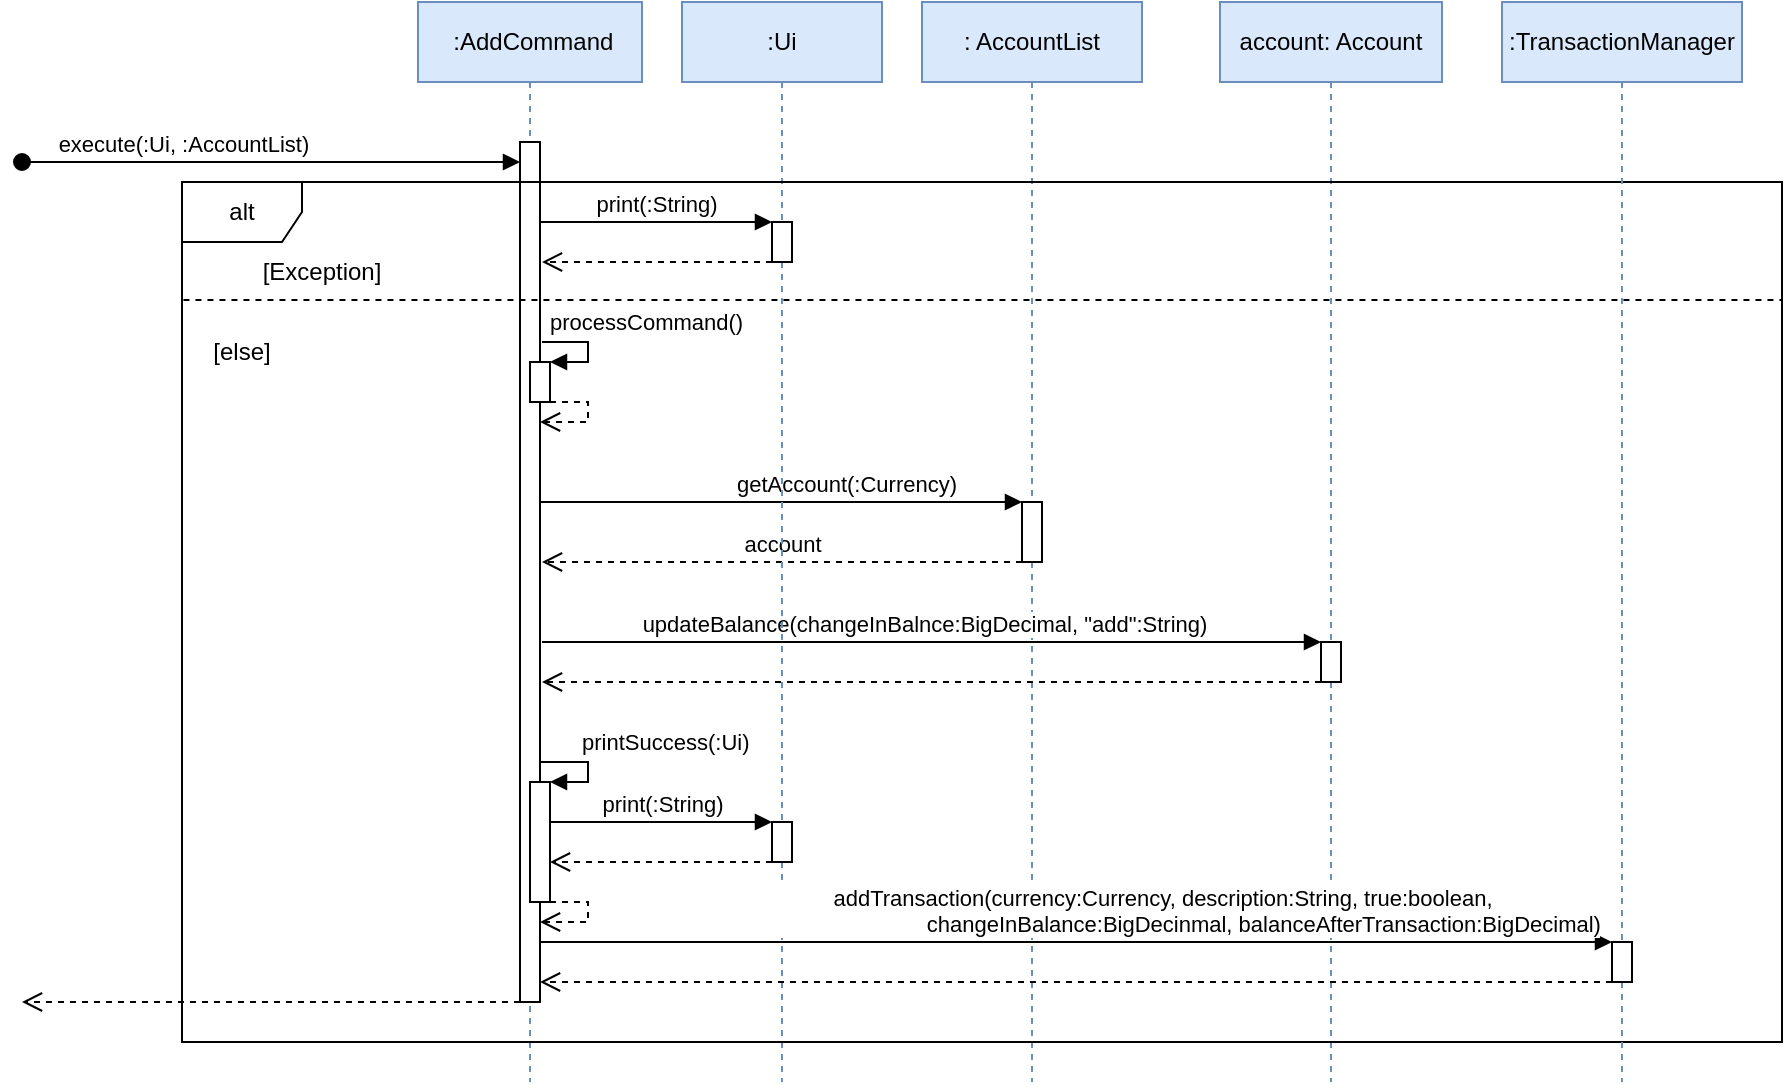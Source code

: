 <mxfile version="21.1.1" type="device">
  <diagram name="Page-1" id="2YBvvXClWsGukQMizWep">
    <mxGraphModel dx="1063" dy="542" grid="1" gridSize="10" guides="1" tooltips="1" connect="1" arrows="1" fold="1" page="0" pageScale="1" pageWidth="850" pageHeight="1100" background="#FFFFFF" math="0" shadow="0">
      <root>
        <mxCell id="0" />
        <mxCell id="1" parent="0" />
        <mxCell id="cWejEI39qg-8yP3Bkxt4-16" value="&amp;nbsp;:AddCommand" style="shape=umlLifeline;perimeter=lifelinePerimeter;whiteSpace=wrap;html=1;container=1;dropTarget=0;collapsible=0;recursiveResize=0;outlineConnect=0;portConstraint=eastwest;newEdgeStyle={&quot;edgeStyle&quot;:&quot;elbowEdgeStyle&quot;,&quot;elbow&quot;:&quot;vertical&quot;,&quot;curved&quot;:0,&quot;rounded&quot;:0};fillColor=#dae8fc;strokeColor=#6c8ebf;" parent="1" vertex="1">
          <mxGeometry x="378" y="160" width="112" height="540" as="geometry" />
        </mxCell>
        <mxCell id="cWejEI39qg-8yP3Bkxt4-24" value="" style="html=1;points=[];perimeter=orthogonalPerimeter;outlineConnect=0;targetShapes=umlLifeline;portConstraint=eastwest;newEdgeStyle={&quot;edgeStyle&quot;:&quot;elbowEdgeStyle&quot;,&quot;elbow&quot;:&quot;vertical&quot;,&quot;curved&quot;:0,&quot;rounded&quot;:0};" parent="cWejEI39qg-8yP3Bkxt4-16" vertex="1">
          <mxGeometry x="51" y="70" width="10" height="430" as="geometry" />
        </mxCell>
        <mxCell id="cWejEI39qg-8yP3Bkxt4-27" value="" style="html=1;points=[];perimeter=orthogonalPerimeter;outlineConnect=0;targetShapes=umlLifeline;portConstraint=eastwest;newEdgeStyle={&quot;edgeStyle&quot;:&quot;elbowEdgeStyle&quot;,&quot;elbow&quot;:&quot;vertical&quot;,&quot;curved&quot;:0,&quot;rounded&quot;:0};" parent="cWejEI39qg-8yP3Bkxt4-16" vertex="1">
          <mxGeometry x="56" y="180" width="10" height="20" as="geometry" />
        </mxCell>
        <mxCell id="cWejEI39qg-8yP3Bkxt4-28" value="processCommand()" style="html=1;align=left;spacingLeft=2;endArrow=block;rounded=0;edgeStyle=orthogonalEdgeStyle;curved=0;rounded=0;" parent="cWejEI39qg-8yP3Bkxt4-16" target="cWejEI39qg-8yP3Bkxt4-27" edge="1">
          <mxGeometry x="-1" y="10" relative="1" as="geometry">
            <mxPoint x="62" y="170" as="sourcePoint" />
            <Array as="points">
              <mxPoint x="85" y="170" />
              <mxPoint x="85" y="180" />
            </Array>
            <mxPoint as="offset" />
          </mxGeometry>
        </mxCell>
        <mxCell id="cWejEI39qg-8yP3Bkxt4-30" value="" style="html=1;verticalAlign=bottom;endArrow=open;dashed=1;endSize=8;edgeStyle=orthogonalEdgeStyle;elbow=vertical;rounded=0;" parent="cWejEI39qg-8yP3Bkxt4-16" source="cWejEI39qg-8yP3Bkxt4-27" edge="1">
          <mxGeometry relative="1" as="geometry">
            <mxPoint x="115" y="250" as="sourcePoint" />
            <mxPoint x="61" y="210" as="targetPoint" />
            <Array as="points">
              <mxPoint x="85" y="200" />
              <mxPoint x="85" y="210" />
            </Array>
          </mxGeometry>
        </mxCell>
        <mxCell id="cWejEI39qg-8yP3Bkxt4-45" value="" style="html=1;points=[];perimeter=orthogonalPerimeter;outlineConnect=0;targetShapes=umlLifeline;portConstraint=eastwest;newEdgeStyle={&quot;edgeStyle&quot;:&quot;elbowEdgeStyle&quot;,&quot;elbow&quot;:&quot;vertical&quot;,&quot;curved&quot;:0,&quot;rounded&quot;:0};" parent="cWejEI39qg-8yP3Bkxt4-16" vertex="1">
          <mxGeometry x="56" y="390" width="10" height="60" as="geometry" />
        </mxCell>
        <mxCell id="cWejEI39qg-8yP3Bkxt4-46" value="printSuccess(:Ui)" style="html=1;align=left;spacingLeft=2;endArrow=block;rounded=0;edgeStyle=orthogonalEdgeStyle;curved=0;rounded=0;" parent="cWejEI39qg-8yP3Bkxt4-16" target="cWejEI39qg-8yP3Bkxt4-45" edge="1">
          <mxGeometry x="-0.143" y="10" relative="1" as="geometry">
            <mxPoint x="61" y="390" as="sourcePoint" />
            <Array as="points">
              <mxPoint x="61" y="380" />
              <mxPoint x="85" y="380" />
              <mxPoint x="85" y="390" />
            </Array>
            <mxPoint as="offset" />
          </mxGeometry>
        </mxCell>
        <mxCell id="cWejEI39qg-8yP3Bkxt4-47" value="" style="html=1;verticalAlign=bottom;endArrow=open;dashed=1;endSize=8;edgeStyle=orthogonalEdgeStyle;elbow=vertical;rounded=0;" parent="cWejEI39qg-8yP3Bkxt4-16" source="cWejEI39qg-8yP3Bkxt4-45" edge="1">
          <mxGeometry relative="1" as="geometry">
            <mxPoint x="115" y="430" as="sourcePoint" />
            <mxPoint x="61" y="460" as="targetPoint" />
            <Array as="points">
              <mxPoint x="85" y="450" />
              <mxPoint x="85" y="460" />
            </Array>
          </mxGeometry>
        </mxCell>
        <mxCell id="cWejEI39qg-8yP3Bkxt4-26" value="" style="html=1;verticalAlign=bottom;endArrow=open;dashed=1;endSize=8;edgeStyle=elbowEdgeStyle;elbow=vertical;curved=0;rounded=0;" parent="1" source="cWejEI39qg-8yP3Bkxt4-24" edge="1">
          <mxGeometry relative="1" as="geometry">
            <mxPoint x="180" y="660" as="targetPoint" />
            <mxPoint x="423" y="650" as="sourcePoint" />
            <Array as="points">
              <mxPoint x="350" y="660" />
              <mxPoint x="380" y="650" />
              <mxPoint x="370" y="620" />
              <mxPoint x="360" y="630" />
              <mxPoint x="240" y="540" />
            </Array>
          </mxGeometry>
        </mxCell>
        <mxCell id="cWejEI39qg-8yP3Bkxt4-31" value=": AccountList" style="shape=umlLifeline;perimeter=lifelinePerimeter;whiteSpace=wrap;html=1;container=1;dropTarget=0;collapsible=0;recursiveResize=0;outlineConnect=0;portConstraint=eastwest;newEdgeStyle={&quot;edgeStyle&quot;:&quot;elbowEdgeStyle&quot;,&quot;elbow&quot;:&quot;vertical&quot;,&quot;curved&quot;:0,&quot;rounded&quot;:0};fillColor=#dae8fc;strokeColor=#6c8ebf;" parent="1" vertex="1">
          <mxGeometry x="630" y="160" width="110" height="540" as="geometry" />
        </mxCell>
        <mxCell id="cWejEI39qg-8yP3Bkxt4-32" value="" style="html=1;points=[];perimeter=orthogonalPerimeter;outlineConnect=0;targetShapes=umlLifeline;portConstraint=eastwest;newEdgeStyle={&quot;edgeStyle&quot;:&quot;elbowEdgeStyle&quot;,&quot;elbow&quot;:&quot;vertical&quot;,&quot;curved&quot;:0,&quot;rounded&quot;:0};" parent="cWejEI39qg-8yP3Bkxt4-31" vertex="1">
          <mxGeometry x="50" y="250" width="10" height="30" as="geometry" />
        </mxCell>
        <mxCell id="cWejEI39qg-8yP3Bkxt4-33" value="getAccount(:Currency)" style="html=1;verticalAlign=bottom;endArrow=block;edgeStyle=elbowEdgeStyle;elbow=vertical;curved=0;rounded=0;" parent="1" source="cWejEI39qg-8yP3Bkxt4-24" target="cWejEI39qg-8yP3Bkxt4-32" edge="1">
          <mxGeometry x="0.271" relative="1" as="geometry">
            <mxPoint x="440" y="410" as="sourcePoint" />
            <Array as="points">
              <mxPoint x="520" y="410" />
            </Array>
            <mxPoint as="offset" />
          </mxGeometry>
        </mxCell>
        <mxCell id="cWejEI39qg-8yP3Bkxt4-34" value="account" style="html=1;verticalAlign=bottom;endArrow=open;dashed=1;endSize=8;edgeStyle=elbowEdgeStyle;elbow=vertical;curved=0;rounded=0;" parent="1" source="cWejEI39qg-8yP3Bkxt4-32" edge="1">
          <mxGeometry relative="1" as="geometry">
            <mxPoint x="440" y="440" as="targetPoint" />
            <Array as="points">
              <mxPoint x="510" y="440" />
              <mxPoint x="510" y="440" />
              <mxPoint x="540" y="450" />
            </Array>
          </mxGeometry>
        </mxCell>
        <mxCell id="cWejEI39qg-8yP3Bkxt4-36" value="account: Account" style="shape=umlLifeline;perimeter=lifelinePerimeter;whiteSpace=wrap;html=1;container=1;dropTarget=0;collapsible=0;recursiveResize=0;outlineConnect=0;portConstraint=eastwest;newEdgeStyle={&quot;edgeStyle&quot;:&quot;elbowEdgeStyle&quot;,&quot;elbow&quot;:&quot;vertical&quot;,&quot;curved&quot;:0,&quot;rounded&quot;:0};fillColor=#dae8fc;strokeColor=#6c8ebf;" parent="1" vertex="1">
          <mxGeometry x="779" y="160" width="111" height="540" as="geometry" />
        </mxCell>
        <mxCell id="cWejEI39qg-8yP3Bkxt4-37" value="" style="html=1;points=[];perimeter=orthogonalPerimeter;outlineConnect=0;targetShapes=umlLifeline;portConstraint=eastwest;newEdgeStyle={&quot;edgeStyle&quot;:&quot;elbowEdgeStyle&quot;,&quot;elbow&quot;:&quot;vertical&quot;,&quot;curved&quot;:0,&quot;rounded&quot;:0};" parent="cWejEI39qg-8yP3Bkxt4-36" vertex="1">
          <mxGeometry x="50.5" y="320" width="10" height="20" as="geometry" />
        </mxCell>
        <mxCell id="cWejEI39qg-8yP3Bkxt4-38" value="updateBalance(changeInBalnce:BigDecimal, &quot;add&quot;:String)" style="html=1;verticalAlign=bottom;endArrow=block;edgeStyle=elbowEdgeStyle;elbow=vertical;curved=0;rounded=0;" parent="1" target="cWejEI39qg-8yP3Bkxt4-37" edge="1">
          <mxGeometry x="-0.019" relative="1" as="geometry">
            <mxPoint x="440" y="480" as="sourcePoint" />
            <mxPoint x="590" y="470" as="targetPoint" />
            <Array as="points">
              <mxPoint x="650" y="480" />
              <mxPoint x="670" y="500" />
              <mxPoint x="590" y="470" />
              <mxPoint x="670" y="518" />
              <mxPoint x="670" y="498" />
              <mxPoint x="620" y="488" />
              <mxPoint x="570" y="518" />
            </Array>
            <mxPoint as="offset" />
          </mxGeometry>
        </mxCell>
        <mxCell id="cWejEI39qg-8yP3Bkxt4-39" value="" style="html=1;verticalAlign=bottom;endArrow=open;dashed=1;endSize=8;edgeStyle=elbowEdgeStyle;elbow=vertical;curved=0;rounded=0;" parent="1" source="cWejEI39qg-8yP3Bkxt4-37" edge="1">
          <mxGeometry x="0.005" relative="1" as="geometry">
            <mxPoint x="440" y="500" as="targetPoint" />
            <Array as="points">
              <mxPoint x="680" y="500" />
              <mxPoint x="520" y="520" />
              <mxPoint x="540" y="500" />
            </Array>
            <mxPoint as="offset" />
          </mxGeometry>
        </mxCell>
        <mxCell id="cWejEI39qg-8yP3Bkxt4-48" value=":Ui" style="shape=umlLifeline;perimeter=lifelinePerimeter;whiteSpace=wrap;html=1;container=1;dropTarget=0;collapsible=0;recursiveResize=0;outlineConnect=0;portConstraint=eastwest;newEdgeStyle={&quot;edgeStyle&quot;:&quot;elbowEdgeStyle&quot;,&quot;elbow&quot;:&quot;vertical&quot;,&quot;curved&quot;:0,&quot;rounded&quot;:0};fillColor=#dae8fc;strokeColor=#6c8ebf;" parent="1" vertex="1">
          <mxGeometry x="510" y="160" width="100" height="540" as="geometry" />
        </mxCell>
        <mxCell id="cWejEI39qg-8yP3Bkxt4-49" value="" style="html=1;points=[];perimeter=orthogonalPerimeter;outlineConnect=0;targetShapes=umlLifeline;portConstraint=eastwest;newEdgeStyle={&quot;edgeStyle&quot;:&quot;elbowEdgeStyle&quot;,&quot;elbow&quot;:&quot;vertical&quot;,&quot;curved&quot;:0,&quot;rounded&quot;:0};" parent="cWejEI39qg-8yP3Bkxt4-48" vertex="1">
          <mxGeometry x="45" y="410" width="10" height="20" as="geometry" />
        </mxCell>
        <mxCell id="cWejEI39qg-8yP3Bkxt4-50" value="print(:String)" style="html=1;verticalAlign=bottom;endArrow=block;edgeStyle=elbowEdgeStyle;elbow=vertical;curved=0;rounded=0;" parent="1" source="cWejEI39qg-8yP3Bkxt4-45" target="cWejEI39qg-8yP3Bkxt4-49" edge="1">
          <mxGeometry relative="1" as="geometry">
            <mxPoint x="720" y="580" as="sourcePoint" />
            <Array as="points">
              <mxPoint x="500" y="570" />
              <mxPoint x="610" y="590" />
              <mxPoint x="750" y="570" />
            </Array>
          </mxGeometry>
        </mxCell>
        <mxCell id="cWejEI39qg-8yP3Bkxt4-51" value="" style="html=1;verticalAlign=bottom;endArrow=open;dashed=1;endSize=8;edgeStyle=elbowEdgeStyle;elbow=vertical;curved=0;rounded=0;" parent="1" source="cWejEI39qg-8yP3Bkxt4-49" target="cWejEI39qg-8yP3Bkxt4-45" edge="1">
          <mxGeometry relative="1" as="geometry">
            <mxPoint x="795" y="645" as="targetPoint" />
            <Array as="points">
              <mxPoint x="520" y="590" />
              <mxPoint x="780" y="610" />
              <mxPoint x="720" y="650" />
            </Array>
          </mxGeometry>
        </mxCell>
        <mxCell id="cWejEI39qg-8yP3Bkxt4-55" value="execute(:Ui, :AccountList)&amp;nbsp;" style="html=1;verticalAlign=bottom;startArrow=oval;startFill=1;endArrow=block;startSize=8;edgeStyle=elbowEdgeStyle;elbow=vertical;curved=0;rounded=0;" parent="1" target="cWejEI39qg-8yP3Bkxt4-24" edge="1">
          <mxGeometry x="-0.342" width="60" relative="1" as="geometry">
            <mxPoint x="180" y="240" as="sourcePoint" />
            <mxPoint x="420" y="240" as="targetPoint" />
            <Array as="points">
              <mxPoint x="320" y="240" />
            </Array>
            <mxPoint as="offset" />
          </mxGeometry>
        </mxCell>
        <mxCell id="cWejEI39qg-8yP3Bkxt4-56" value="alt" style="shape=umlFrame;whiteSpace=wrap;html=1;pointerEvents=0;" parent="1" vertex="1">
          <mxGeometry x="260" y="250" width="800" height="430" as="geometry" />
        </mxCell>
        <mxCell id="cWejEI39qg-8yP3Bkxt4-57" value="" style="endArrow=none;dashed=1;html=1;strokeWidth=1;rounded=0;exitX=0.001;exitY=0.155;exitDx=0;exitDy=0;exitPerimeter=0;" parent="1" edge="1">
          <mxGeometry width="50" height="50" relative="1" as="geometry">
            <mxPoint x="260.72" y="308.955" as="sourcePoint" />
            <mxPoint x="1060" y="309" as="targetPoint" />
          </mxGeometry>
        </mxCell>
        <mxCell id="cWejEI39qg-8yP3Bkxt4-61" value="" style="html=1;points=[];perimeter=orthogonalPerimeter;outlineConnect=0;targetShapes=umlLifeline;portConstraint=eastwest;newEdgeStyle={&quot;edgeStyle&quot;:&quot;elbowEdgeStyle&quot;,&quot;elbow&quot;:&quot;vertical&quot;,&quot;curved&quot;:0,&quot;rounded&quot;:0};" parent="1" vertex="1">
          <mxGeometry x="555" y="270" width="10" height="20" as="geometry" />
        </mxCell>
        <mxCell id="cWejEI39qg-8yP3Bkxt4-62" value="print(:String)" style="html=1;verticalAlign=bottom;endArrow=block;edgeStyle=elbowEdgeStyle;elbow=vertical;curved=0;rounded=0;" parent="1" source="cWejEI39qg-8yP3Bkxt4-24" target="cWejEI39qg-8yP3Bkxt4-61" edge="1">
          <mxGeometry relative="1" as="geometry">
            <mxPoint x="434" y="270" as="sourcePoint" />
            <Array as="points">
              <mxPoint x="496" y="270" />
              <mxPoint x="606" y="290" />
              <mxPoint x="746" y="270" />
            </Array>
          </mxGeometry>
        </mxCell>
        <mxCell id="cWejEI39qg-8yP3Bkxt4-63" value="" style="html=1;verticalAlign=bottom;endArrow=open;dashed=1;endSize=8;edgeStyle=elbowEdgeStyle;elbow=vertical;curved=0;rounded=0;" parent="1" source="cWejEI39qg-8yP3Bkxt4-61" edge="1">
          <mxGeometry relative="1" as="geometry">
            <mxPoint x="440" y="290" as="targetPoint" />
            <Array as="points">
              <mxPoint x="516" y="290" />
              <mxPoint x="776" y="310" />
              <mxPoint x="716" y="350" />
            </Array>
          </mxGeometry>
        </mxCell>
        <mxCell id="cWejEI39qg-8yP3Bkxt4-64" value="[Exception]" style="text;html=1;strokeColor=none;fillColor=none;align=center;verticalAlign=middle;whiteSpace=wrap;rounded=0;" parent="1" vertex="1">
          <mxGeometry x="300" y="280" width="60" height="30" as="geometry" />
        </mxCell>
        <mxCell id="cWejEI39qg-8yP3Bkxt4-66" value="[else]" style="text;html=1;strokeColor=none;fillColor=none;align=center;verticalAlign=middle;whiteSpace=wrap;rounded=0;" parent="1" vertex="1">
          <mxGeometry x="260" y="320" width="60" height="30" as="geometry" />
        </mxCell>
        <mxCell id="ED-OtoVw4ywOuW7pGhMp-1" value=":TransactionManager" style="shape=umlLifeline;perimeter=lifelinePerimeter;whiteSpace=wrap;html=1;container=1;dropTarget=0;collapsible=0;recursiveResize=0;outlineConnect=0;portConstraint=eastwest;newEdgeStyle={&quot;edgeStyle&quot;:&quot;elbowEdgeStyle&quot;,&quot;elbow&quot;:&quot;vertical&quot;,&quot;curved&quot;:0,&quot;rounded&quot;:0};fillColor=#dae8fc;strokeColor=#6c8ebf;" parent="1" vertex="1">
          <mxGeometry x="920" y="160" width="120" height="540" as="geometry" />
        </mxCell>
        <mxCell id="ED-OtoVw4ywOuW7pGhMp-3" value="" style="html=1;points=[];perimeter=orthogonalPerimeter;outlineConnect=0;targetShapes=umlLifeline;portConstraint=eastwest;newEdgeStyle={&quot;edgeStyle&quot;:&quot;elbowEdgeStyle&quot;,&quot;elbow&quot;:&quot;vertical&quot;,&quot;curved&quot;:0,&quot;rounded&quot;:0};" parent="ED-OtoVw4ywOuW7pGhMp-1" vertex="1">
          <mxGeometry x="55" y="470" width="10" height="20" as="geometry" />
        </mxCell>
        <mxCell id="ED-OtoVw4ywOuW7pGhMp-4" value="addTransaction(currency:Currency, description:String, true:boolean,&lt;br style=&quot;border-color: var(--border-color);&quot;&gt;&amp;nbsp; &amp;nbsp; &amp;nbsp; &amp;nbsp; &amp;nbsp; &amp;nbsp; &amp;nbsp; &amp;nbsp; &amp;nbsp; &amp;nbsp; &amp;nbsp; &amp;nbsp; &amp;nbsp; &amp;nbsp; &amp;nbsp; &amp;nbsp; &amp;nbsp;changeInBalance:BigDecinmal, balanceAfterTransaction:BigDecimal)" style="html=1;verticalAlign=bottom;endArrow=block;edgeStyle=elbowEdgeStyle;elbow=vertical;curved=0;rounded=0;" parent="1" source="cWejEI39qg-8yP3Bkxt4-24" target="ED-OtoVw4ywOuW7pGhMp-3" edge="1">
          <mxGeometry x="0.16" relative="1" as="geometry">
            <mxPoint x="910" y="590" as="sourcePoint" />
            <Array as="points">
              <mxPoint x="930" y="630" />
            </Array>
            <mxPoint as="offset" />
          </mxGeometry>
        </mxCell>
        <mxCell id="ED-OtoVw4ywOuW7pGhMp-5" value="" style="html=1;verticalAlign=bottom;endArrow=open;dashed=1;endSize=8;edgeStyle=elbowEdgeStyle;elbow=vertical;curved=0;rounded=0;" parent="1" source="ED-OtoVw4ywOuW7pGhMp-3" target="cWejEI39qg-8yP3Bkxt4-24" edge="1">
          <mxGeometry x="0.001" relative="1" as="geometry">
            <mxPoint x="910" y="665" as="targetPoint" />
            <Array as="points">
              <mxPoint x="950" y="650" />
            </Array>
            <mxPoint as="offset" />
          </mxGeometry>
        </mxCell>
      </root>
    </mxGraphModel>
  </diagram>
</mxfile>
